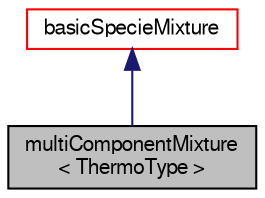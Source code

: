 digraph "multiComponentMixture&lt; ThermoType &gt;"
{
  bgcolor="transparent";
  edge [fontname="FreeSans",fontsize="10",labelfontname="FreeSans",labelfontsize="10"];
  node [fontname="FreeSans",fontsize="10",shape=record];
  Node1 [label="multiComponentMixture\l\< ThermoType \>",height=0.2,width=0.4,color="black", fillcolor="grey75", style="filled" fontcolor="black"];
  Node2 -> Node1 [dir="back",color="midnightblue",fontsize="10",style="solid",fontname="FreeSans"];
  Node2 [label="basicSpecieMixture",height=0.2,width=0.4,color="red",URL="$a00108.html",tooltip="Specialization of basicMultiComponentMixture for a mixture consisting of a number for molecular speci..."];
}
